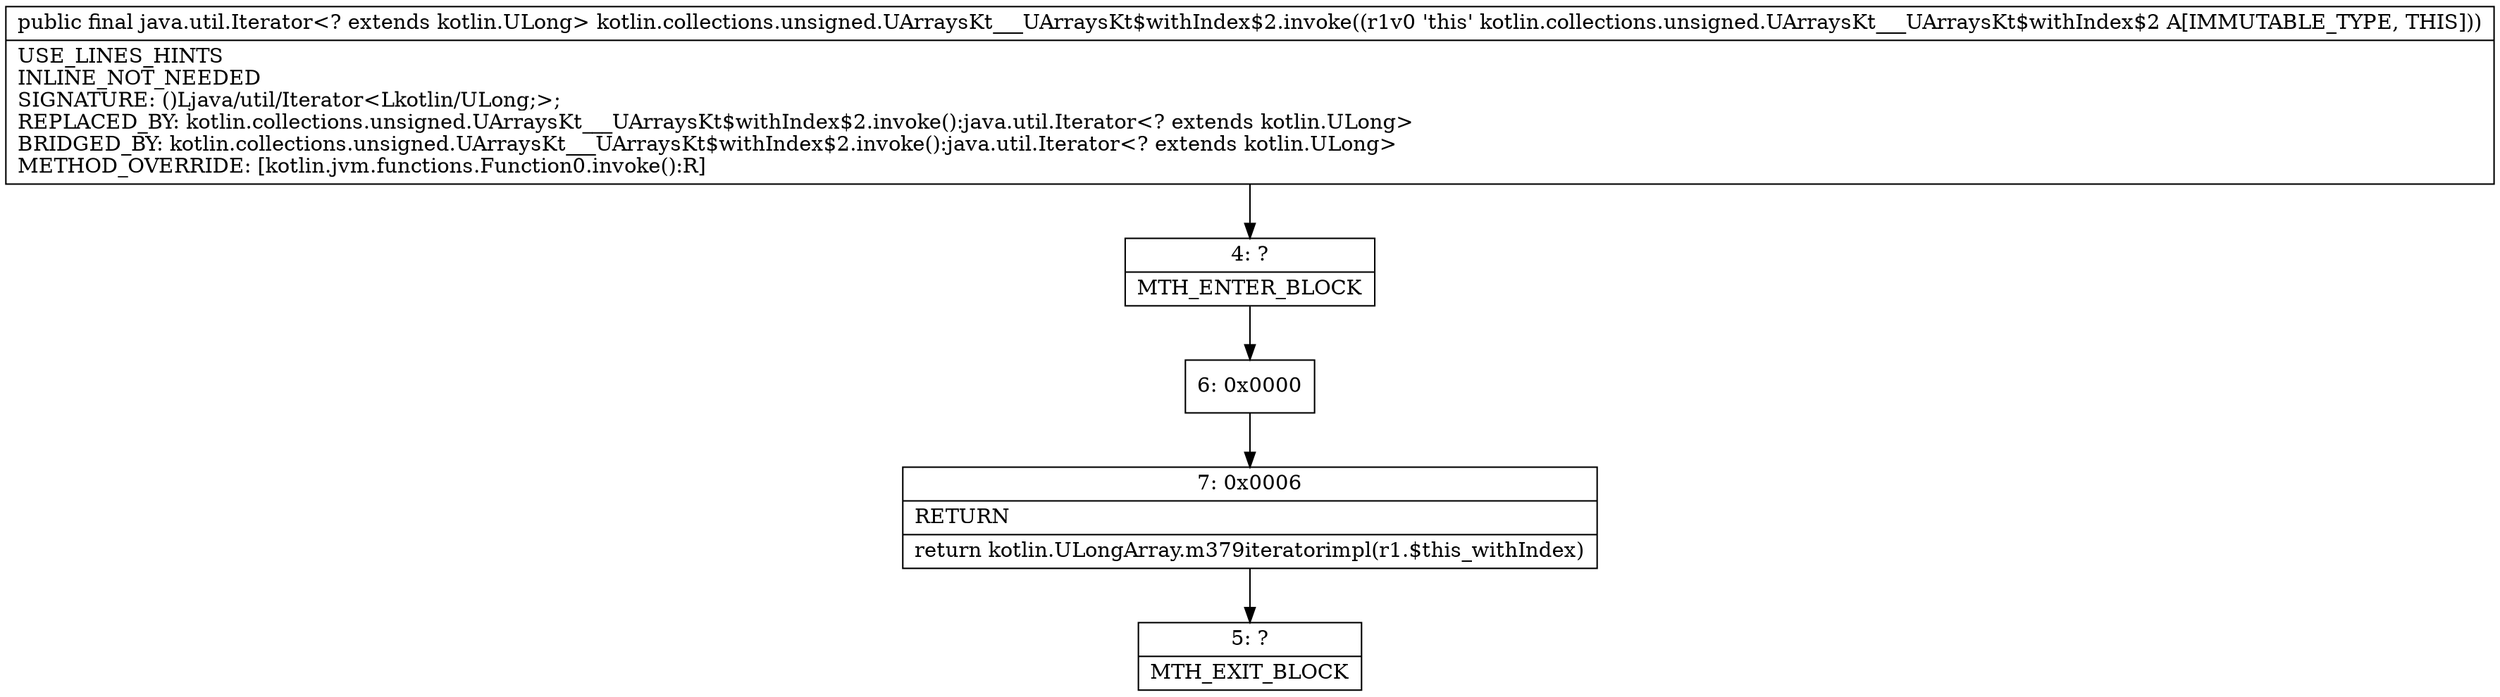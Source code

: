 digraph "CFG forkotlin.collections.unsigned.UArraysKt___UArraysKt$withIndex$2.invoke()Ljava\/util\/Iterator;" {
Node_4 [shape=record,label="{4\:\ ?|MTH_ENTER_BLOCK\l}"];
Node_6 [shape=record,label="{6\:\ 0x0000}"];
Node_7 [shape=record,label="{7\:\ 0x0006|RETURN\l|return kotlin.ULongArray.m379iteratorimpl(r1.$this_withIndex)\l}"];
Node_5 [shape=record,label="{5\:\ ?|MTH_EXIT_BLOCK\l}"];
MethodNode[shape=record,label="{public final java.util.Iterator\<? extends kotlin.ULong\> kotlin.collections.unsigned.UArraysKt___UArraysKt$withIndex$2.invoke((r1v0 'this' kotlin.collections.unsigned.UArraysKt___UArraysKt$withIndex$2 A[IMMUTABLE_TYPE, THIS]))  | USE_LINES_HINTS\lINLINE_NOT_NEEDED\lSIGNATURE: ()Ljava\/util\/Iterator\<Lkotlin\/ULong;\>;\lREPLACED_BY: kotlin.collections.unsigned.UArraysKt___UArraysKt$withIndex$2.invoke():java.util.Iterator\<? extends kotlin.ULong\>\lBRIDGED_BY: kotlin.collections.unsigned.UArraysKt___UArraysKt$withIndex$2.invoke():java.util.Iterator\<? extends kotlin.ULong\>\lMETHOD_OVERRIDE: [kotlin.jvm.functions.Function0.invoke():R]\l}"];
MethodNode -> Node_4;Node_4 -> Node_6;
Node_6 -> Node_7;
Node_7 -> Node_5;
}

